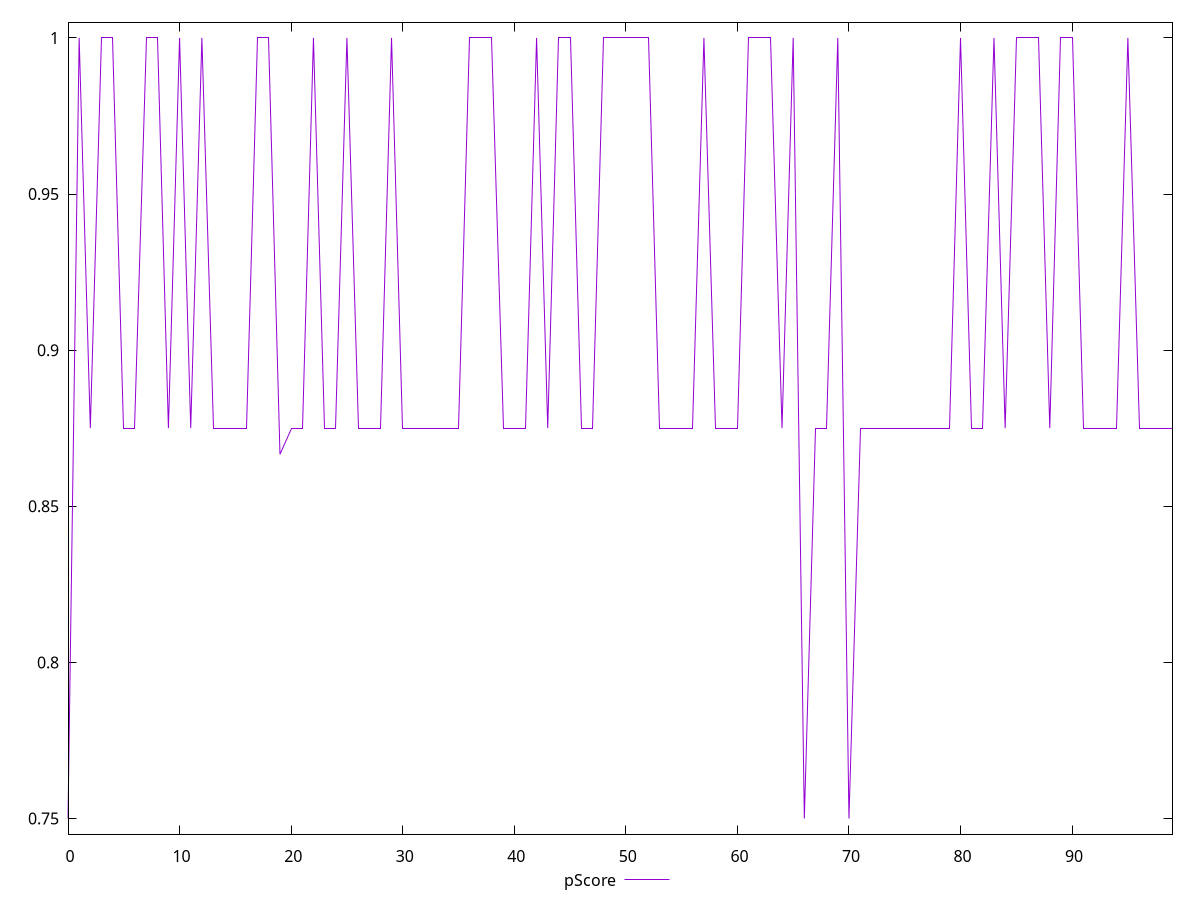 reset

$pScore <<EOF
0 0.75
1 1
2 0.875
3 1
4 1
5 0.875
6 0.875
7 1
8 1
9 0.875
10 1
11 0.875
12 1
13 0.875
14 0.875
15 0.875
16 0.875
17 1
18 1
19 0.8666666666666667
20 0.875
21 0.875
22 1
23 0.875
24 0.875
25 1
26 0.875
27 0.875
28 0.875
29 1
30 0.875
31 0.875
32 0.875
33 0.875
34 0.875
35 0.875
36 1
37 1
38 1
39 0.875
40 0.875
41 0.875
42 1
43 0.875
44 1
45 1
46 0.875
47 0.875
48 1
49 1
50 1
51 1
52 1
53 0.875
54 0.875
55 0.875
56 0.875
57 1
58 0.875
59 0.875
60 0.875
61 1
62 1
63 1
64 0.875
65 1
66 0.75
67 0.875
68 0.875
69 1
70 0.75
71 0.875
72 0.875
73 0.875
74 0.875
75 0.875
76 0.875
77 0.875
78 0.875
79 0.875
80 1
81 0.875
82 0.875
83 1
84 0.875
85 1
86 1
87 1
88 0.875
89 1
90 1
91 0.875
92 0.875
93 0.875
94 0.875
95 1
96 0.875
97 0.875
98 0.875
99 0.875
EOF

set key outside below
set xrange [0:99]
set yrange [0.745:1.005]
set trange [0.745:1.005]
set terminal svg size 640, 500 enhanced background rgb 'white'
set output "report_00026_2021-02-22T21:38:55.199Z/uses-http2/samples/pages+cached/pScore/values.svg"

plot $pScore title "pScore" with line

reset
